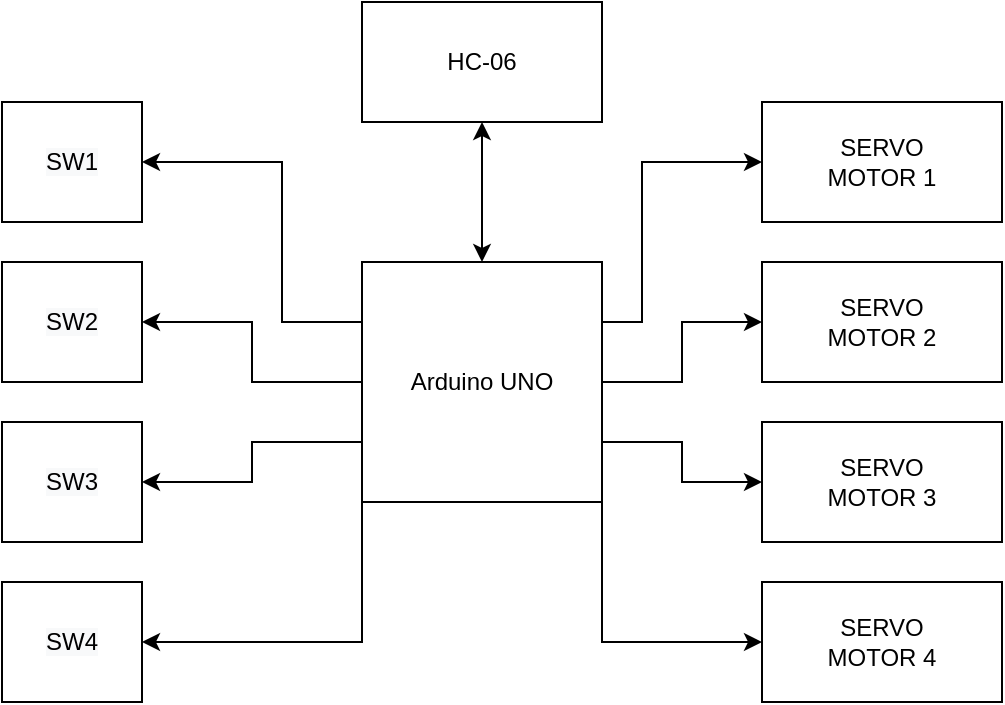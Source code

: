 <mxfile version="13.5.7" type="device"><diagram id="71-i5lNpO9L09Bndg84f" name="Page-1"><mxGraphModel dx="1088" dy="880" grid="1" gridSize="10" guides="1" tooltips="1" connect="1" arrows="1" fold="1" page="1" pageScale="1" pageWidth="827" pageHeight="1169" background="#ffffff" math="0" shadow="0"><root><mxCell id="0"/><mxCell id="1" parent="0"/><mxCell id="gXOQbOg_wj3I7HQ1eTTr-24" style="edgeStyle=orthogonalEdgeStyle;rounded=0;orthogonalLoop=1;jettySize=auto;html=1;exitX=0;exitY=0.25;exitDx=0;exitDy=0;entryX=1;entryY=0.5;entryDx=0;entryDy=0;" edge="1" parent="1" source="gXOQbOg_wj3I7HQ1eTTr-1" target="gXOQbOg_wj3I7HQ1eTTr-7"><mxGeometry relative="1" as="geometry"><Array as="points"><mxPoint x="320" y="350"/><mxPoint x="320" y="270"/></Array></mxGeometry></mxCell><mxCell id="gXOQbOg_wj3I7HQ1eTTr-25" style="edgeStyle=orthogonalEdgeStyle;rounded=0;orthogonalLoop=1;jettySize=auto;html=1;exitX=0;exitY=0.5;exitDx=0;exitDy=0;entryX=1;entryY=0.5;entryDx=0;entryDy=0;" edge="1" parent="1" source="gXOQbOg_wj3I7HQ1eTTr-1" target="gXOQbOg_wj3I7HQ1eTTr-9"><mxGeometry relative="1" as="geometry"/></mxCell><mxCell id="gXOQbOg_wj3I7HQ1eTTr-26" style="edgeStyle=orthogonalEdgeStyle;rounded=0;orthogonalLoop=1;jettySize=auto;html=1;exitX=0;exitY=0.75;exitDx=0;exitDy=0;entryX=1;entryY=0.5;entryDx=0;entryDy=0;" edge="1" parent="1" source="gXOQbOg_wj3I7HQ1eTTr-1" target="gXOQbOg_wj3I7HQ1eTTr-10"><mxGeometry relative="1" as="geometry"/></mxCell><mxCell id="gXOQbOg_wj3I7HQ1eTTr-28" style="edgeStyle=orthogonalEdgeStyle;rounded=0;orthogonalLoop=1;jettySize=auto;html=1;exitX=0;exitY=1;exitDx=0;exitDy=0;entryX=1;entryY=0.5;entryDx=0;entryDy=0;" edge="1" parent="1" source="gXOQbOg_wj3I7HQ1eTTr-1" target="gXOQbOg_wj3I7HQ1eTTr-11"><mxGeometry relative="1" as="geometry"/></mxCell><mxCell id="gXOQbOg_wj3I7HQ1eTTr-29" style="edgeStyle=orthogonalEdgeStyle;rounded=0;orthogonalLoop=1;jettySize=auto;html=1;exitX=1;exitY=1;exitDx=0;exitDy=0;entryX=0;entryY=0.5;entryDx=0;entryDy=0;" edge="1" parent="1" source="gXOQbOg_wj3I7HQ1eTTr-1" target="gXOQbOg_wj3I7HQ1eTTr-5"><mxGeometry relative="1" as="geometry"/></mxCell><mxCell id="gXOQbOg_wj3I7HQ1eTTr-30" style="edgeStyle=orthogonalEdgeStyle;rounded=0;orthogonalLoop=1;jettySize=auto;html=1;exitX=1;exitY=0.75;exitDx=0;exitDy=0;entryX=0;entryY=0.5;entryDx=0;entryDy=0;" edge="1" parent="1" source="gXOQbOg_wj3I7HQ1eTTr-1" target="gXOQbOg_wj3I7HQ1eTTr-4"><mxGeometry relative="1" as="geometry"/></mxCell><mxCell id="gXOQbOg_wj3I7HQ1eTTr-31" style="edgeStyle=orthogonalEdgeStyle;rounded=0;orthogonalLoop=1;jettySize=auto;html=1;exitX=1;exitY=0.5;exitDx=0;exitDy=0;" edge="1" parent="1" source="gXOQbOg_wj3I7HQ1eTTr-1" target="gXOQbOg_wj3I7HQ1eTTr-3"><mxGeometry relative="1" as="geometry"/></mxCell><mxCell id="gXOQbOg_wj3I7HQ1eTTr-32" style="edgeStyle=orthogonalEdgeStyle;rounded=0;orthogonalLoop=1;jettySize=auto;html=1;exitX=1;exitY=0.25;exitDx=0;exitDy=0;entryX=0;entryY=0.5;entryDx=0;entryDy=0;" edge="1" parent="1" source="gXOQbOg_wj3I7HQ1eTTr-1" target="gXOQbOg_wj3I7HQ1eTTr-2"><mxGeometry relative="1" as="geometry"><Array as="points"><mxPoint x="500" y="350"/><mxPoint x="500" y="270"/></Array></mxGeometry></mxCell><mxCell id="gXOQbOg_wj3I7HQ1eTTr-1" value="Arduino UNO" style="whiteSpace=wrap;html=1;aspect=fixed;" vertex="1" parent="1"><mxGeometry x="360" y="320" width="120" height="120" as="geometry"/></mxCell><mxCell id="gXOQbOg_wj3I7HQ1eTTr-2" value="SERVO&lt;br&gt;MOTOR 1" style="rounded=0;whiteSpace=wrap;html=1;" vertex="1" parent="1"><mxGeometry x="560" y="240" width="120" height="60" as="geometry"/></mxCell><mxCell id="gXOQbOg_wj3I7HQ1eTTr-3" value="SERVO&lt;br&gt;MOTOR 2" style="rounded=0;whiteSpace=wrap;html=1;" vertex="1" parent="1"><mxGeometry x="560" y="320" width="120" height="60" as="geometry"/></mxCell><mxCell id="gXOQbOg_wj3I7HQ1eTTr-4" value="SERVO&lt;br&gt;MOTOR 3" style="rounded=0;whiteSpace=wrap;html=1;" vertex="1" parent="1"><mxGeometry x="560" y="400" width="120" height="60" as="geometry"/></mxCell><mxCell id="gXOQbOg_wj3I7HQ1eTTr-5" value="SERVO&lt;br&gt;MOTOR 4" style="rounded=0;whiteSpace=wrap;html=1;" vertex="1" parent="1"><mxGeometry x="560" y="480" width="120" height="60" as="geometry"/></mxCell><mxCell id="gXOQbOg_wj3I7HQ1eTTr-7" value="&#10;&#10;&lt;span style=&quot;color: rgb(0, 0, 0); font-family: helvetica; font-size: 12px; font-style: normal; font-weight: 400; letter-spacing: normal; text-align: center; text-indent: 0px; text-transform: none; word-spacing: 0px; background-color: rgb(248, 249, 250); display: inline; float: none;&quot;&gt;SW1&lt;/span&gt;&#10;&#10;" style="rounded=0;whiteSpace=wrap;html=1;" vertex="1" parent="1"><mxGeometry x="180" y="240" width="70" height="60" as="geometry"/></mxCell><mxCell id="gXOQbOg_wj3I7HQ1eTTr-9" value="&lt;span style=&quot;color: rgb(0 , 0 , 0) ; font-family: &amp;#34;helvetica&amp;#34; ; font-size: 12px ; font-style: normal ; font-weight: 400 ; letter-spacing: normal ; text-align: center ; text-indent: 0px ; text-transform: none ; word-spacing: 0px ; background-color: rgb(248 , 249 , 250) ; display: inline ; float: none&quot;&gt;SW2&lt;br&gt;&lt;/span&gt;" style="rounded=0;whiteSpace=wrap;html=1;" vertex="1" parent="1"><mxGeometry x="180" y="320" width="70" height="60" as="geometry"/></mxCell><mxCell id="gXOQbOg_wj3I7HQ1eTTr-10" value="&lt;span style=&quot;color: rgb(0 , 0 , 0) ; font-family: &amp;#34;helvetica&amp;#34; ; font-size: 12px ; font-style: normal ; font-weight: 400 ; letter-spacing: normal ; text-align: center ; text-indent: 0px ; text-transform: none ; word-spacing: 0px ; background-color: rgb(248 , 249 , 250) ; display: inline ; float: none&quot;&gt;SW3&lt;/span&gt;" style="rounded=0;whiteSpace=wrap;html=1;" vertex="1" parent="1"><mxGeometry x="180" y="400" width="70" height="60" as="geometry"/></mxCell><mxCell id="gXOQbOg_wj3I7HQ1eTTr-11" value="&lt;span style=&quot;color: rgb(0 , 0 , 0) ; font-family: &amp;#34;helvetica&amp;#34; ; font-size: 12px ; font-style: normal ; font-weight: 400 ; letter-spacing: normal ; text-align: center ; text-indent: 0px ; text-transform: none ; word-spacing: 0px ; background-color: rgb(248 , 249 , 250) ; display: inline ; float: none&quot;&gt;SW4&lt;/span&gt;&lt;br&gt;" style="rounded=0;whiteSpace=wrap;html=1;" vertex="1" parent="1"><mxGeometry x="180" y="480" width="70" height="60" as="geometry"/></mxCell><mxCell id="gXOQbOg_wj3I7HQ1eTTr-22" value="HC-06" style="whiteSpace=wrap;html=1;" vertex="1" parent="1"><mxGeometry x="360" y="190" width="120" height="60" as="geometry"/></mxCell><mxCell id="gXOQbOg_wj3I7HQ1eTTr-23" value="" style="endArrow=classic;startArrow=classic;html=1;entryX=0.5;entryY=1;entryDx=0;entryDy=0;exitX=0.5;exitY=0;exitDx=0;exitDy=0;" edge="1" parent="1" source="gXOQbOg_wj3I7HQ1eTTr-1" target="gXOQbOg_wj3I7HQ1eTTr-22"><mxGeometry width="50" height="50" relative="1" as="geometry"><mxPoint x="250" y="200" as="sourcePoint"/><mxPoint x="300" y="150" as="targetPoint"/></mxGeometry></mxCell></root></mxGraphModel></diagram></mxfile>